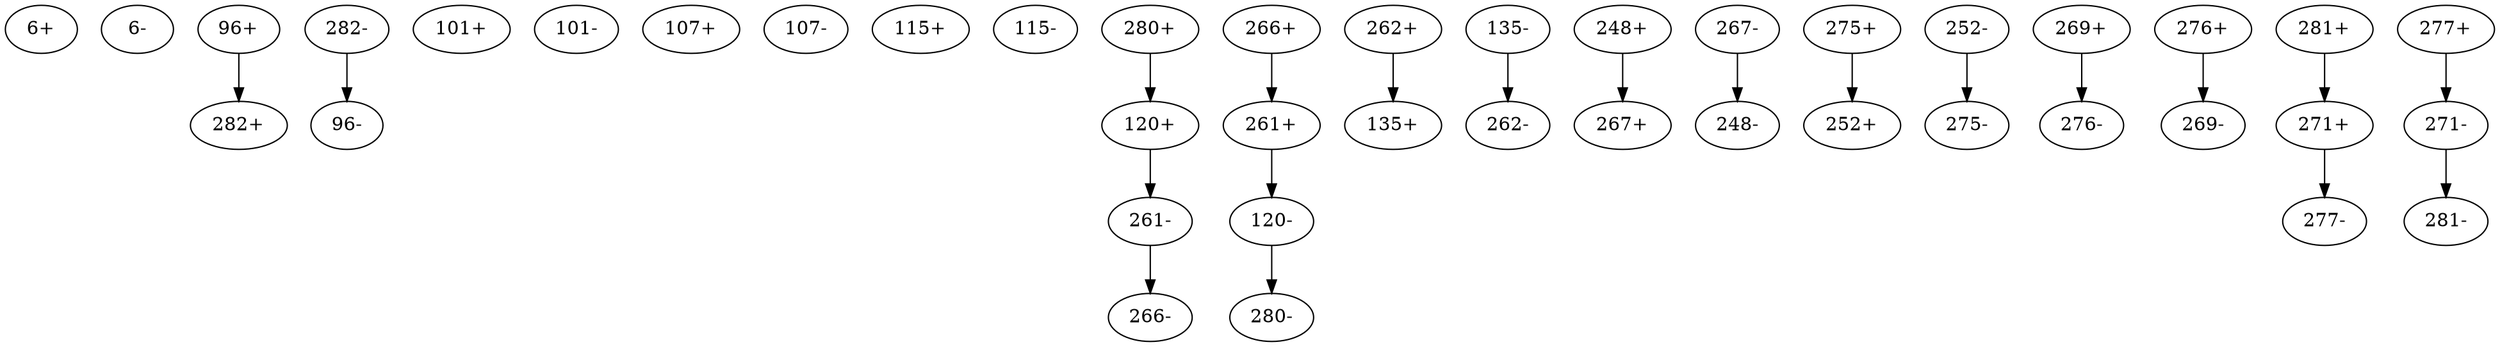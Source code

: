 digraph adj {
graph [k=37]
edge [d=-36]
"6+" [l=1548]
"6-" [l=1548]
"96+" [l=10589]
"96-" [l=10589]
"101+" [l=1613]
"101-" [l=1613]
"107+" [l=1379]
"107-" [l=1379]
"115+" [l=1874]
"115-" [l=1874]
"120+" [l=1922]
"120-" [l=1922]
"135+" [l=1611]
"135-" [l=1611]
"248+" [l=1274]
"248-" [l=1274]
"252+" [l=1325]
"252-" [l=1325]
"261+" [l=3260]
"261-" [l=3260]
"262+" [l=4824]
"262-" [l=4824]
"266+" [l=12312]
"266-" [l=12312]
"267+" [l=7358]
"267-" [l=7358]
"269+" [l=2251]
"269-" [l=2251]
"271+" [l=4333]
"271-" [l=4333]
"275+" [l=7334]
"275-" [l=7334]
"276+" [l=3944]
"276-" [l=3944]
"277+" [l=10088]
"277-" [l=10088]
"280+" [l=8243]
"280-" [l=8243]
"281+" [l=13196]
"281-" [l=13196]
"282+" [l=5853]
"282-" [l=5853]
"96+" -> "282+" [d=7 e=3.7 n=32]
"120+" -> "261-" [d=32 e=2.9 n=51]
"120-" -> "280-" [d=-33 e=2.0 n=107]
"135-" -> "262-" [d=54 e=3.4 n=37]
"248+" -> "267+" [d=-42 e=1.9 n=126]
"252-" -> "275-" [d=-36 e=0.0 n=90]
"261+" -> "120-" [d=32 e=2.9 n=51]
"261-" -> "266-" [d=-36 e=0.0 n=111]
"262+" -> "135+" [d=54 e=3.4 n=37]
"266+" -> "261+" [d=-36 e=0.0 n=111]
"267-" -> "248-" [d=-42 e=1.9 n=126]
"269+" -> "276-" [d=-51 e=4.5 n=21]
"271+" -> "277-" [d=-22 e=2.1 n=98]
"271-" -> "281-" [d=-70 e=1.8 n=132]
"275+" -> "252+" [d=-36 e=0.0 n=90]
"276+" -> "269-" [d=-51 e=4.5 n=21]
"277+" -> "271-" [d=-22 e=2.1 n=98]
"280+" -> "120+" [d=-33 e=2.0 n=107]
"281+" -> "271+" [d=-70 e=1.8 n=132]
"282-" -> "96-" [d=7 e=3.7 n=32]
}
